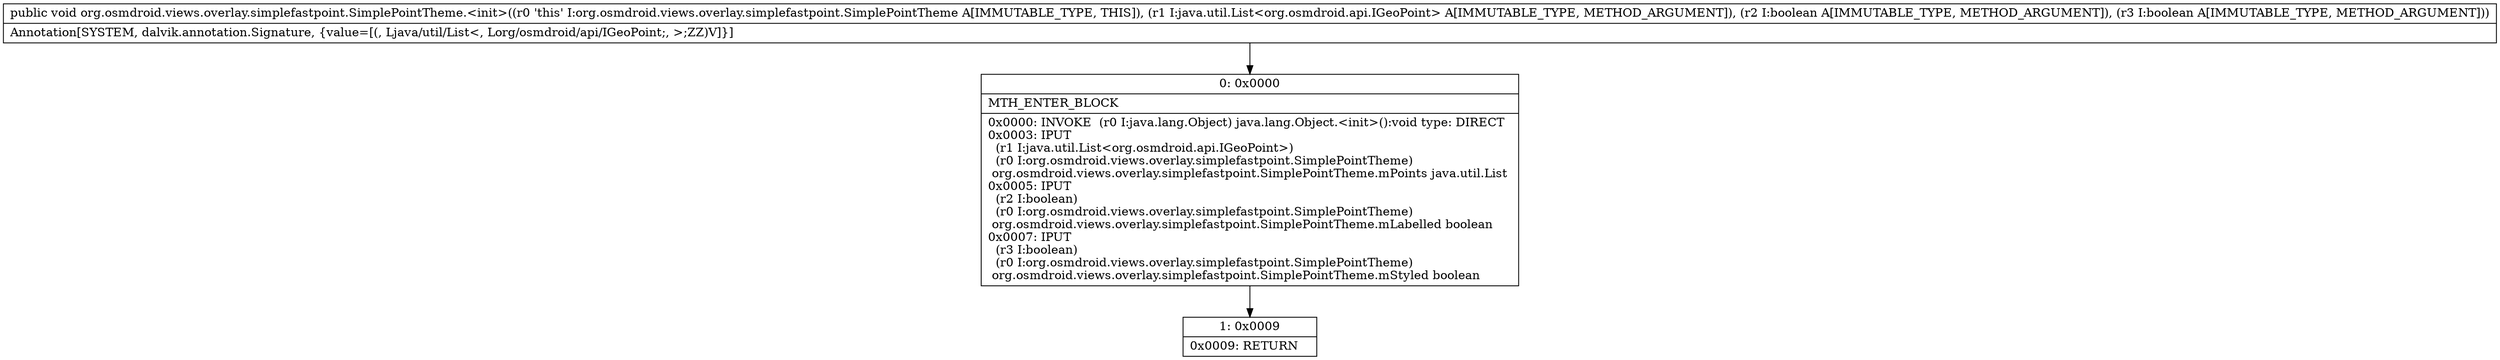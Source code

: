 digraph "CFG fororg.osmdroid.views.overlay.simplefastpoint.SimplePointTheme.\<init\>(Ljava\/util\/List;ZZ)V" {
Node_0 [shape=record,label="{0\:\ 0x0000|MTH_ENTER_BLOCK\l|0x0000: INVOKE  (r0 I:java.lang.Object) java.lang.Object.\<init\>():void type: DIRECT \l0x0003: IPUT  \l  (r1 I:java.util.List\<org.osmdroid.api.IGeoPoint\>)\l  (r0 I:org.osmdroid.views.overlay.simplefastpoint.SimplePointTheme)\l org.osmdroid.views.overlay.simplefastpoint.SimplePointTheme.mPoints java.util.List \l0x0005: IPUT  \l  (r2 I:boolean)\l  (r0 I:org.osmdroid.views.overlay.simplefastpoint.SimplePointTheme)\l org.osmdroid.views.overlay.simplefastpoint.SimplePointTheme.mLabelled boolean \l0x0007: IPUT  \l  (r3 I:boolean)\l  (r0 I:org.osmdroid.views.overlay.simplefastpoint.SimplePointTheme)\l org.osmdroid.views.overlay.simplefastpoint.SimplePointTheme.mStyled boolean \l}"];
Node_1 [shape=record,label="{1\:\ 0x0009|0x0009: RETURN   \l}"];
MethodNode[shape=record,label="{public void org.osmdroid.views.overlay.simplefastpoint.SimplePointTheme.\<init\>((r0 'this' I:org.osmdroid.views.overlay.simplefastpoint.SimplePointTheme A[IMMUTABLE_TYPE, THIS]), (r1 I:java.util.List\<org.osmdroid.api.IGeoPoint\> A[IMMUTABLE_TYPE, METHOD_ARGUMENT]), (r2 I:boolean A[IMMUTABLE_TYPE, METHOD_ARGUMENT]), (r3 I:boolean A[IMMUTABLE_TYPE, METHOD_ARGUMENT]))  | Annotation[SYSTEM, dalvik.annotation.Signature, \{value=[(, Ljava\/util\/List\<, Lorg\/osmdroid\/api\/IGeoPoint;, \>;ZZ)V]\}]\l}"];
MethodNode -> Node_0;
Node_0 -> Node_1;
}

